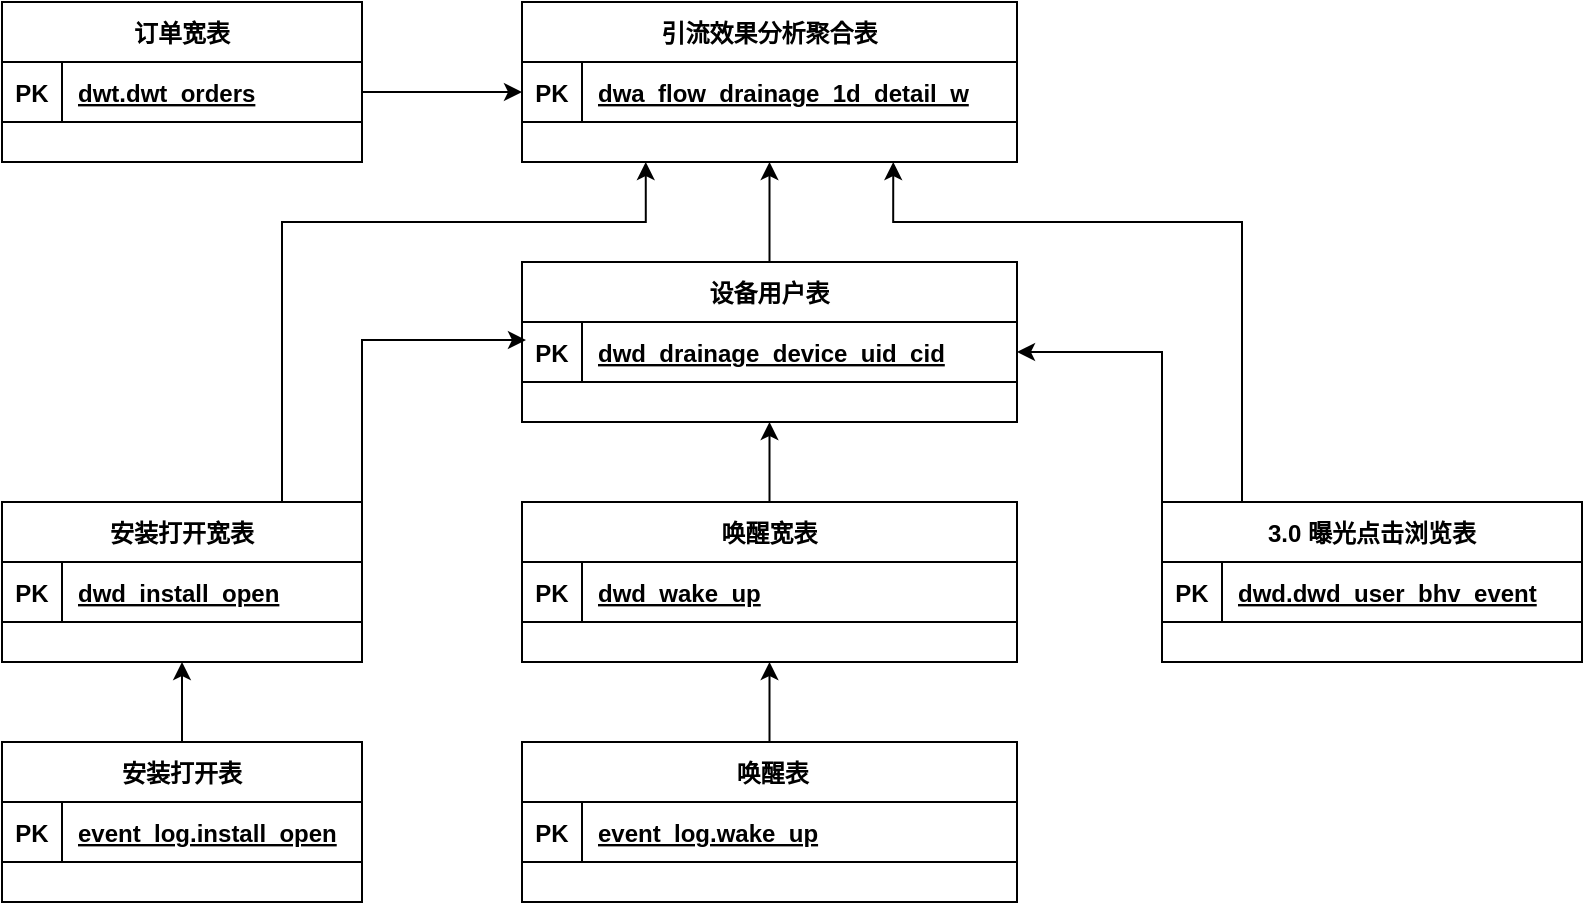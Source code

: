 <mxfile version="20.3.0" type="github">
  <diagram id="cM4SF6-KOGi07tknLlma" name="第 1 页">
    <mxGraphModel dx="1662" dy="706" grid="1" gridSize="10" guides="1" tooltips="1" connect="1" arrows="1" fold="1" page="1" pageScale="1" pageWidth="827" pageHeight="1169" math="0" shadow="0">
      <root>
        <mxCell id="0" />
        <mxCell id="1" parent="0" />
        <mxCell id="k0ae6wU8P3SKjJ2Hq0vM-23" style="edgeStyle=orthogonalEdgeStyle;rounded=0;orthogonalLoop=1;jettySize=auto;html=1;entryX=0.5;entryY=1;entryDx=0;entryDy=0;" edge="1" parent="1" source="k0ae6wU8P3SKjJ2Hq0vM-1" target="k0ae6wU8P3SKjJ2Hq0vM-19">
          <mxGeometry relative="1" as="geometry" />
        </mxCell>
        <mxCell id="k0ae6wU8P3SKjJ2Hq0vM-1" value="安装打开表" style="shape=table;startSize=30;container=1;collapsible=1;childLayout=tableLayout;fixedRows=1;rowLines=0;fontStyle=1;align=center;resizeLast=1;" vertex="1" parent="1">
          <mxGeometry x="340" y="720" width="180" height="80" as="geometry" />
        </mxCell>
        <mxCell id="k0ae6wU8P3SKjJ2Hq0vM-2" value="" style="shape=tableRow;horizontal=0;startSize=0;swimlaneHead=0;swimlaneBody=0;fillColor=none;collapsible=0;dropTarget=0;points=[[0,0.5],[1,0.5]];portConstraint=eastwest;top=0;left=0;right=0;bottom=1;" vertex="1" parent="k0ae6wU8P3SKjJ2Hq0vM-1">
          <mxGeometry y="30" width="180" height="30" as="geometry" />
        </mxCell>
        <mxCell id="k0ae6wU8P3SKjJ2Hq0vM-3" value="PK" style="shape=partialRectangle;connectable=0;fillColor=none;top=0;left=0;bottom=0;right=0;fontStyle=1;overflow=hidden;" vertex="1" parent="k0ae6wU8P3SKjJ2Hq0vM-2">
          <mxGeometry width="30" height="30" as="geometry">
            <mxRectangle width="30" height="30" as="alternateBounds" />
          </mxGeometry>
        </mxCell>
        <mxCell id="k0ae6wU8P3SKjJ2Hq0vM-4" value="event_log.install_open" style="shape=partialRectangle;connectable=0;fillColor=none;top=0;left=0;bottom=0;right=0;align=left;spacingLeft=6;fontStyle=5;overflow=hidden;" vertex="1" parent="k0ae6wU8P3SKjJ2Hq0vM-2">
          <mxGeometry x="30" width="150" height="30" as="geometry">
            <mxRectangle width="150" height="30" as="alternateBounds" />
          </mxGeometry>
        </mxCell>
        <mxCell id="k0ae6wU8P3SKjJ2Hq0vM-28" style="edgeStyle=orthogonalEdgeStyle;rounded=0;orthogonalLoop=1;jettySize=auto;html=1;entryX=0.5;entryY=1;entryDx=0;entryDy=0;" edge="1" parent="1" source="k0ae6wU8P3SKjJ2Hq0vM-15" target="k0ae6wU8P3SKjJ2Hq0vM-24">
          <mxGeometry relative="1" as="geometry" />
        </mxCell>
        <mxCell id="k0ae6wU8P3SKjJ2Hq0vM-15" value=" 唤醒表" style="shape=table;startSize=30;container=1;collapsible=1;childLayout=tableLayout;fixedRows=1;rowLines=0;fontStyle=1;align=center;resizeLast=1;" vertex="1" parent="1">
          <mxGeometry x="600" y="720" width="247.5" height="80" as="geometry" />
        </mxCell>
        <mxCell id="k0ae6wU8P3SKjJ2Hq0vM-16" value="" style="shape=tableRow;horizontal=0;startSize=0;swimlaneHead=0;swimlaneBody=0;fillColor=none;collapsible=0;dropTarget=0;points=[[0,0.5],[1,0.5]];portConstraint=eastwest;top=0;left=0;right=0;bottom=1;" vertex="1" parent="k0ae6wU8P3SKjJ2Hq0vM-15">
          <mxGeometry y="30" width="247.5" height="30" as="geometry" />
        </mxCell>
        <mxCell id="k0ae6wU8P3SKjJ2Hq0vM-17" value="PK" style="shape=partialRectangle;connectable=0;fillColor=none;top=0;left=0;bottom=0;right=0;fontStyle=1;overflow=hidden;" vertex="1" parent="k0ae6wU8P3SKjJ2Hq0vM-16">
          <mxGeometry width="30" height="30" as="geometry">
            <mxRectangle width="30" height="30" as="alternateBounds" />
          </mxGeometry>
        </mxCell>
        <mxCell id="k0ae6wU8P3SKjJ2Hq0vM-18" value="event_log.wake_up" style="shape=partialRectangle;connectable=0;fillColor=none;top=0;left=0;bottom=0;right=0;align=left;spacingLeft=6;fontStyle=5;overflow=hidden;" vertex="1" parent="k0ae6wU8P3SKjJ2Hq0vM-16">
          <mxGeometry x="30" width="217.5" height="30" as="geometry">
            <mxRectangle width="217.5" height="30" as="alternateBounds" />
          </mxGeometry>
        </mxCell>
        <mxCell id="k0ae6wU8P3SKjJ2Hq0vM-67" style="edgeStyle=orthogonalEdgeStyle;rounded=0;orthogonalLoop=1;jettySize=auto;html=1;exitX=1;exitY=0;exitDx=0;exitDy=0;entryX=0.008;entryY=0.3;entryDx=0;entryDy=0;entryPerimeter=0;" edge="1" parent="1" source="k0ae6wU8P3SKjJ2Hq0vM-19" target="k0ae6wU8P3SKjJ2Hq0vM-35">
          <mxGeometry relative="1" as="geometry" />
        </mxCell>
        <mxCell id="k0ae6wU8P3SKjJ2Hq0vM-69" style="edgeStyle=orthogonalEdgeStyle;rounded=0;orthogonalLoop=1;jettySize=auto;html=1;exitX=0.75;exitY=0;exitDx=0;exitDy=0;entryX=0.25;entryY=1;entryDx=0;entryDy=0;" edge="1" parent="1" source="k0ae6wU8P3SKjJ2Hq0vM-19" target="k0ae6wU8P3SKjJ2Hq0vM-42">
          <mxGeometry relative="1" as="geometry">
            <Array as="points">
              <mxPoint x="480" y="600" />
              <mxPoint x="480" y="460" />
              <mxPoint x="662" y="460" />
            </Array>
          </mxGeometry>
        </mxCell>
        <mxCell id="k0ae6wU8P3SKjJ2Hq0vM-19" value="安装打开宽表" style="shape=table;startSize=30;container=1;collapsible=1;childLayout=tableLayout;fixedRows=1;rowLines=0;fontStyle=1;align=center;resizeLast=1;" vertex="1" parent="1">
          <mxGeometry x="340" y="600" width="180" height="80" as="geometry" />
        </mxCell>
        <mxCell id="k0ae6wU8P3SKjJ2Hq0vM-20" value="" style="shape=tableRow;horizontal=0;startSize=0;swimlaneHead=0;swimlaneBody=0;fillColor=none;collapsible=0;dropTarget=0;points=[[0,0.5],[1,0.5]];portConstraint=eastwest;top=0;left=0;right=0;bottom=1;" vertex="1" parent="k0ae6wU8P3SKjJ2Hq0vM-19">
          <mxGeometry y="30" width="180" height="30" as="geometry" />
        </mxCell>
        <mxCell id="k0ae6wU8P3SKjJ2Hq0vM-21" value="PK" style="shape=partialRectangle;connectable=0;fillColor=none;top=0;left=0;bottom=0;right=0;fontStyle=1;overflow=hidden;" vertex="1" parent="k0ae6wU8P3SKjJ2Hq0vM-20">
          <mxGeometry width="30" height="30" as="geometry">
            <mxRectangle width="30" height="30" as="alternateBounds" />
          </mxGeometry>
        </mxCell>
        <mxCell id="k0ae6wU8P3SKjJ2Hq0vM-22" value="dwd_install_open" style="shape=partialRectangle;connectable=0;fillColor=none;top=0;left=0;bottom=0;right=0;align=left;spacingLeft=6;fontStyle=5;overflow=hidden;" vertex="1" parent="k0ae6wU8P3SKjJ2Hq0vM-20">
          <mxGeometry x="30" width="150" height="30" as="geometry">
            <mxRectangle width="150" height="30" as="alternateBounds" />
          </mxGeometry>
        </mxCell>
        <mxCell id="k0ae6wU8P3SKjJ2Hq0vM-39" style="edgeStyle=orthogonalEdgeStyle;rounded=0;orthogonalLoop=1;jettySize=auto;html=1;entryX=0.5;entryY=1;entryDx=0;entryDy=0;" edge="1" parent="1" source="k0ae6wU8P3SKjJ2Hq0vM-24" target="k0ae6wU8P3SKjJ2Hq0vM-34">
          <mxGeometry relative="1" as="geometry" />
        </mxCell>
        <mxCell id="k0ae6wU8P3SKjJ2Hq0vM-24" value="唤醒宽表" style="shape=table;startSize=30;container=1;collapsible=1;childLayout=tableLayout;fixedRows=1;rowLines=0;fontStyle=1;align=center;resizeLast=1;" vertex="1" parent="1">
          <mxGeometry x="600" y="600" width="247.5" height="80" as="geometry" />
        </mxCell>
        <mxCell id="k0ae6wU8P3SKjJ2Hq0vM-25" value="" style="shape=tableRow;horizontal=0;startSize=0;swimlaneHead=0;swimlaneBody=0;fillColor=none;collapsible=0;dropTarget=0;points=[[0,0.5],[1,0.5]];portConstraint=eastwest;top=0;left=0;right=0;bottom=1;" vertex="1" parent="k0ae6wU8P3SKjJ2Hq0vM-24">
          <mxGeometry y="30" width="247.5" height="30" as="geometry" />
        </mxCell>
        <mxCell id="k0ae6wU8P3SKjJ2Hq0vM-26" value="PK" style="shape=partialRectangle;connectable=0;fillColor=none;top=0;left=0;bottom=0;right=0;fontStyle=1;overflow=hidden;" vertex="1" parent="k0ae6wU8P3SKjJ2Hq0vM-25">
          <mxGeometry width="30" height="30" as="geometry">
            <mxRectangle width="30" height="30" as="alternateBounds" />
          </mxGeometry>
        </mxCell>
        <mxCell id="k0ae6wU8P3SKjJ2Hq0vM-27" value="dwd_wake_up" style="shape=partialRectangle;connectable=0;fillColor=none;top=0;left=0;bottom=0;right=0;align=left;spacingLeft=6;fontStyle=5;overflow=hidden;" vertex="1" parent="k0ae6wU8P3SKjJ2Hq0vM-25">
          <mxGeometry x="30" width="217.5" height="30" as="geometry">
            <mxRectangle width="217.5" height="30" as="alternateBounds" />
          </mxGeometry>
        </mxCell>
        <mxCell id="k0ae6wU8P3SKjJ2Hq0vM-66" style="edgeStyle=orthogonalEdgeStyle;rounded=0;orthogonalLoop=1;jettySize=auto;html=1;exitX=0;exitY=0;exitDx=0;exitDy=0;entryX=1;entryY=0.5;entryDx=0;entryDy=0;" edge="1" parent="1" source="k0ae6wU8P3SKjJ2Hq0vM-29" target="k0ae6wU8P3SKjJ2Hq0vM-35">
          <mxGeometry relative="1" as="geometry" />
        </mxCell>
        <mxCell id="k0ae6wU8P3SKjJ2Hq0vM-70" style="edgeStyle=orthogonalEdgeStyle;rounded=0;orthogonalLoop=1;jettySize=auto;html=1;exitX=0.25;exitY=0;exitDx=0;exitDy=0;entryX=0.75;entryY=1;entryDx=0;entryDy=0;" edge="1" parent="1" source="k0ae6wU8P3SKjJ2Hq0vM-29" target="k0ae6wU8P3SKjJ2Hq0vM-42">
          <mxGeometry relative="1" as="geometry">
            <Array as="points">
              <mxPoint x="960" y="600" />
              <mxPoint x="960" y="460" />
              <mxPoint x="786" y="460" />
            </Array>
          </mxGeometry>
        </mxCell>
        <mxCell id="k0ae6wU8P3SKjJ2Hq0vM-29" value="3.0 曝光点击浏览表" style="shape=table;startSize=30;container=1;collapsible=1;childLayout=tableLayout;fixedRows=1;rowLines=0;fontStyle=1;align=center;resizeLast=1;" vertex="1" parent="1">
          <mxGeometry x="920" y="600" width="210" height="80" as="geometry" />
        </mxCell>
        <mxCell id="k0ae6wU8P3SKjJ2Hq0vM-30" value="" style="shape=tableRow;horizontal=0;startSize=0;swimlaneHead=0;swimlaneBody=0;fillColor=none;collapsible=0;dropTarget=0;points=[[0,0.5],[1,0.5]];portConstraint=eastwest;top=0;left=0;right=0;bottom=1;" vertex="1" parent="k0ae6wU8P3SKjJ2Hq0vM-29">
          <mxGeometry y="30" width="210" height="30" as="geometry" />
        </mxCell>
        <mxCell id="k0ae6wU8P3SKjJ2Hq0vM-31" value="PK" style="shape=partialRectangle;connectable=0;fillColor=none;top=0;left=0;bottom=0;right=0;fontStyle=1;overflow=hidden;" vertex="1" parent="k0ae6wU8P3SKjJ2Hq0vM-30">
          <mxGeometry width="30" height="30" as="geometry">
            <mxRectangle width="30" height="30" as="alternateBounds" />
          </mxGeometry>
        </mxCell>
        <mxCell id="k0ae6wU8P3SKjJ2Hq0vM-32" value="dwd.dwd_user_bhv_event" style="shape=partialRectangle;connectable=0;fillColor=none;top=0;left=0;bottom=0;right=0;align=left;spacingLeft=6;fontStyle=5;overflow=hidden;" vertex="1" parent="k0ae6wU8P3SKjJ2Hq0vM-30">
          <mxGeometry x="30" width="180" height="30" as="geometry">
            <mxRectangle width="180" height="30" as="alternateBounds" />
          </mxGeometry>
        </mxCell>
        <mxCell id="k0ae6wU8P3SKjJ2Hq0vM-52" style="edgeStyle=orthogonalEdgeStyle;rounded=0;orthogonalLoop=1;jettySize=auto;html=1;entryX=0.5;entryY=1;entryDx=0;entryDy=0;" edge="1" parent="1" source="k0ae6wU8P3SKjJ2Hq0vM-34" target="k0ae6wU8P3SKjJ2Hq0vM-42">
          <mxGeometry relative="1" as="geometry" />
        </mxCell>
        <mxCell id="k0ae6wU8P3SKjJ2Hq0vM-34" value="设备用户表" style="shape=table;startSize=30;container=1;collapsible=1;childLayout=tableLayout;fixedRows=1;rowLines=0;fontStyle=1;align=center;resizeLast=1;" vertex="1" parent="1">
          <mxGeometry x="600" y="480" width="247.5" height="80" as="geometry" />
        </mxCell>
        <mxCell id="k0ae6wU8P3SKjJ2Hq0vM-35" value="" style="shape=tableRow;horizontal=0;startSize=0;swimlaneHead=0;swimlaneBody=0;fillColor=none;collapsible=0;dropTarget=0;points=[[0,0.5],[1,0.5]];portConstraint=eastwest;top=0;left=0;right=0;bottom=1;" vertex="1" parent="k0ae6wU8P3SKjJ2Hq0vM-34">
          <mxGeometry y="30" width="247.5" height="30" as="geometry" />
        </mxCell>
        <mxCell id="k0ae6wU8P3SKjJ2Hq0vM-36" value="PK" style="shape=partialRectangle;connectable=0;fillColor=none;top=0;left=0;bottom=0;right=0;fontStyle=1;overflow=hidden;" vertex="1" parent="k0ae6wU8P3SKjJ2Hq0vM-35">
          <mxGeometry width="30" height="30" as="geometry">
            <mxRectangle width="30" height="30" as="alternateBounds" />
          </mxGeometry>
        </mxCell>
        <mxCell id="k0ae6wU8P3SKjJ2Hq0vM-37" value="dwd_drainage_device_uid_cid" style="shape=partialRectangle;connectable=0;fillColor=none;top=0;left=0;bottom=0;right=0;align=left;spacingLeft=6;fontStyle=5;overflow=hidden;" vertex="1" parent="k0ae6wU8P3SKjJ2Hq0vM-35">
          <mxGeometry x="30" width="217.5" height="30" as="geometry">
            <mxRectangle width="217.5" height="30" as="alternateBounds" />
          </mxGeometry>
        </mxCell>
        <mxCell id="k0ae6wU8P3SKjJ2Hq0vM-42" value="引流效果分析聚合表" style="shape=table;startSize=30;container=1;collapsible=1;childLayout=tableLayout;fixedRows=1;rowLines=0;fontStyle=1;align=center;resizeLast=1;" vertex="1" parent="1">
          <mxGeometry x="600" y="350" width="247.5" height="80" as="geometry" />
        </mxCell>
        <mxCell id="k0ae6wU8P3SKjJ2Hq0vM-43" value="" style="shape=tableRow;horizontal=0;startSize=0;swimlaneHead=0;swimlaneBody=0;fillColor=none;collapsible=0;dropTarget=0;points=[[0,0.5],[1,0.5]];portConstraint=eastwest;top=0;left=0;right=0;bottom=1;" vertex="1" parent="k0ae6wU8P3SKjJ2Hq0vM-42">
          <mxGeometry y="30" width="247.5" height="30" as="geometry" />
        </mxCell>
        <mxCell id="k0ae6wU8P3SKjJ2Hq0vM-44" value="PK" style="shape=partialRectangle;connectable=0;fillColor=none;top=0;left=0;bottom=0;right=0;fontStyle=1;overflow=hidden;" vertex="1" parent="k0ae6wU8P3SKjJ2Hq0vM-43">
          <mxGeometry width="30" height="30" as="geometry">
            <mxRectangle width="30" height="30" as="alternateBounds" />
          </mxGeometry>
        </mxCell>
        <mxCell id="k0ae6wU8P3SKjJ2Hq0vM-45" value="dwa_flow_drainage_1d_detail_w" style="shape=partialRectangle;connectable=0;fillColor=none;top=0;left=0;bottom=0;right=0;align=left;spacingLeft=6;fontStyle=5;overflow=hidden;" vertex="1" parent="k0ae6wU8P3SKjJ2Hq0vM-43">
          <mxGeometry x="30" width="217.5" height="30" as="geometry">
            <mxRectangle width="217.5" height="30" as="alternateBounds" />
          </mxGeometry>
        </mxCell>
        <mxCell id="k0ae6wU8P3SKjJ2Hq0vM-46" value="订单宽表" style="shape=table;startSize=30;container=1;collapsible=1;childLayout=tableLayout;fixedRows=1;rowLines=0;fontStyle=1;align=center;resizeLast=1;" vertex="1" parent="1">
          <mxGeometry x="340" y="350" width="180" height="80" as="geometry" />
        </mxCell>
        <mxCell id="k0ae6wU8P3SKjJ2Hq0vM-47" value="" style="shape=tableRow;horizontal=0;startSize=0;swimlaneHead=0;swimlaneBody=0;fillColor=none;collapsible=0;dropTarget=0;points=[[0,0.5],[1,0.5]];portConstraint=eastwest;top=0;left=0;right=0;bottom=1;" vertex="1" parent="k0ae6wU8P3SKjJ2Hq0vM-46">
          <mxGeometry y="30" width="180" height="30" as="geometry" />
        </mxCell>
        <mxCell id="k0ae6wU8P3SKjJ2Hq0vM-48" value="PK" style="shape=partialRectangle;connectable=0;fillColor=none;top=0;left=0;bottom=0;right=0;fontStyle=1;overflow=hidden;" vertex="1" parent="k0ae6wU8P3SKjJ2Hq0vM-47">
          <mxGeometry width="30" height="30" as="geometry">
            <mxRectangle width="30" height="30" as="alternateBounds" />
          </mxGeometry>
        </mxCell>
        <mxCell id="k0ae6wU8P3SKjJ2Hq0vM-49" value="dwt.dwt_orders" style="shape=partialRectangle;connectable=0;fillColor=none;top=0;left=0;bottom=0;right=0;align=left;spacingLeft=6;fontStyle=5;overflow=hidden;" vertex="1" parent="k0ae6wU8P3SKjJ2Hq0vM-47">
          <mxGeometry x="30" width="150" height="30" as="geometry">
            <mxRectangle width="150" height="30" as="alternateBounds" />
          </mxGeometry>
        </mxCell>
        <mxCell id="k0ae6wU8P3SKjJ2Hq0vM-68" style="edgeStyle=orthogonalEdgeStyle;rounded=0;orthogonalLoop=1;jettySize=auto;html=1;" edge="1" parent="1" source="k0ae6wU8P3SKjJ2Hq0vM-47" target="k0ae6wU8P3SKjJ2Hq0vM-43">
          <mxGeometry relative="1" as="geometry" />
        </mxCell>
      </root>
    </mxGraphModel>
  </diagram>
</mxfile>
